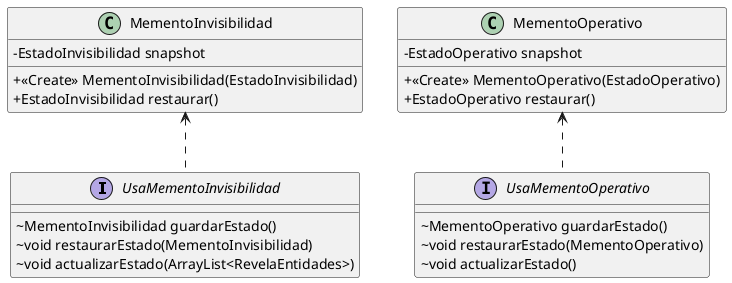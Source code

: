@startuml
skinparam classAttributeIconSize 0
interface UsaMementoInvisibilidad {
~ MementoInvisibilidad guardarEstado()
~ void restaurarEstado(MementoInvisibilidad)
~ void actualizarEstado(ArrayList<RevelaEntidades>)
}
class MementoInvisibilidad {
- EstadoInvisibilidad snapshot
+ <<Create>> MementoInvisibilidad(EstadoInvisibilidad)
+ EstadoInvisibilidad restaurar()
}
interface UsaMementoOperativo {
~ MementoOperativo guardarEstado()
~ void restaurarEstado(MementoOperativo)
~ void actualizarEstado()
}
class MementoOperativo {
- EstadoOperativo snapshot
+ <<Create>> MementoOperativo(EstadoOperativo)
+ EstadoOperativo restaurar()
}

MementoInvisibilidad <.. UsaMementoInvisibilidad

MementoOperativo <.. UsaMementoOperativo
@enduml